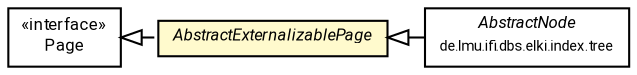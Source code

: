 #!/usr/local/bin/dot
#
# Class diagram 
# Generated by UMLGraph version R5_7_2-60-g0e99a6 (http://www.spinellis.gr/umlgraph/)
#

digraph G {
	graph [fontnames="svg"]
	edge [fontname="Roboto",fontsize=7,labelfontname="Roboto",labelfontsize=7,color="black"];
	node [fontname="Roboto",fontcolor="black",fontsize=8,shape=plaintext,margin=0,width=0,height=0];
	nodesep=0.15;
	ranksep=0.25;
	rankdir=LR;
	// de.lmu.ifi.dbs.elki.index.tree.AbstractNode<E extends de.lmu.ifi.dbs.elki.index.tree.Entry>
	c1034347 [label=<<table title="de.lmu.ifi.dbs.elki.index.tree.AbstractNode" border="0" cellborder="1" cellspacing="0" cellpadding="2" href="../index/tree/AbstractNode.html" target="_parent">
		<tr><td><table border="0" cellspacing="0" cellpadding="1">
		<tr><td align="center" balign="center"> <font face="Roboto"><i>AbstractNode</i></font> </td></tr>
		<tr><td align="center" balign="center"> <font face="Roboto" point-size="7.0">de.lmu.ifi.dbs.elki.index.tree</font> </td></tr>
		</table></td></tr>
		</table>>, URL="../index/tree/AbstractNode.html"];
	// de.lmu.ifi.dbs.elki.persistent.AbstractExternalizablePage
	c1034356 [label=<<table title="de.lmu.ifi.dbs.elki.persistent.AbstractExternalizablePage" border="0" cellborder="1" cellspacing="0" cellpadding="2" bgcolor="lemonChiffon" href="AbstractExternalizablePage.html" target="_parent">
		<tr><td><table border="0" cellspacing="0" cellpadding="1">
		<tr><td align="center" balign="center"> <font face="Roboto"><i>AbstractExternalizablePage</i></font> </td></tr>
		</table></td></tr>
		</table>>, URL="AbstractExternalizablePage.html"];
	// de.lmu.ifi.dbs.elki.persistent.Page
	c1035109 [label=<<table title="de.lmu.ifi.dbs.elki.persistent.Page" border="0" cellborder="1" cellspacing="0" cellpadding="2" href="Page.html" target="_parent">
		<tr><td><table border="0" cellspacing="0" cellpadding="1">
		<tr><td align="center" balign="center"> &#171;interface&#187; </td></tr>
		<tr><td align="center" balign="center"> <font face="Roboto">Page</font> </td></tr>
		</table></td></tr>
		</table>>, URL="Page.html"];
	// de.lmu.ifi.dbs.elki.index.tree.AbstractNode<E extends de.lmu.ifi.dbs.elki.index.tree.Entry> extends de.lmu.ifi.dbs.elki.persistent.AbstractExternalizablePage
	c1034356 -> c1034347 [arrowtail=empty,dir=back,weight=10];
	// de.lmu.ifi.dbs.elki.persistent.AbstractExternalizablePage implements de.lmu.ifi.dbs.elki.persistent.Page
	c1035109 -> c1034356 [arrowtail=empty,style=dashed,dir=back,weight=9];
}

